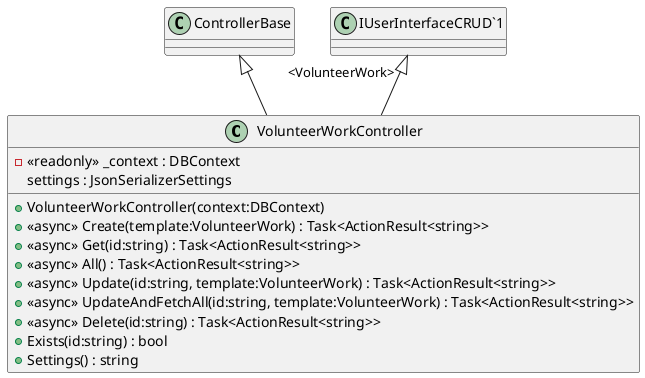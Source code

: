 @startuml
class VolunteerWorkController {
    - <<readonly>> _context : DBContext
    settings : JsonSerializerSettings
    + VolunteerWorkController(context:DBContext)
    + <<async>> Create(template:VolunteerWork) : Task<ActionResult<string>>
    + <<async>> Get(id:string) : Task<ActionResult<string>>
    + <<async>> All() : Task<ActionResult<string>>
    + <<async>> Update(id:string, template:VolunteerWork) : Task<ActionResult<string>>
    + <<async>> UpdateAndFetchAll(id:string, template:VolunteerWork) : Task<ActionResult<string>>
    + <<async>> Delete(id:string) : Task<ActionResult<string>>
    + Exists(id:string) : bool
    + Settings() : string
}
ControllerBase <|-- VolunteerWorkController
"IUserInterfaceCRUD`1" "<VolunteerWork>" <|-- VolunteerWorkController
@enduml
